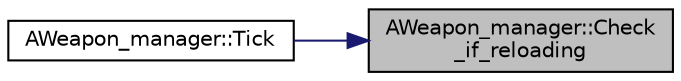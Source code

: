 digraph "AWeapon_manager::Check_if_reloading"
{
 // LATEX_PDF_SIZE
  edge [fontname="Helvetica",fontsize="10",labelfontname="Helvetica",labelfontsize="10"];
  node [fontname="Helvetica",fontsize="10",shape=record];
  rankdir="RL";
  Node1 [label="AWeapon_manager::Check\l_if_reloading",height=0.2,width=0.4,color="black", fillcolor="grey75", style="filled", fontcolor="black",tooltip="재장전 중인지 확인"];
  Node1 -> Node2 [dir="back",color="midnightblue",fontsize="10",style="solid",fontname="Helvetica"];
  Node2 [label="AWeapon_manager::Tick",height=0.2,width=0.4,color="black", fillcolor="white", style="filled",URL="$class_a_weapon__manager.html#a528667f81dfc4ce769af87d6f486778b",tooltip=" "];
}
